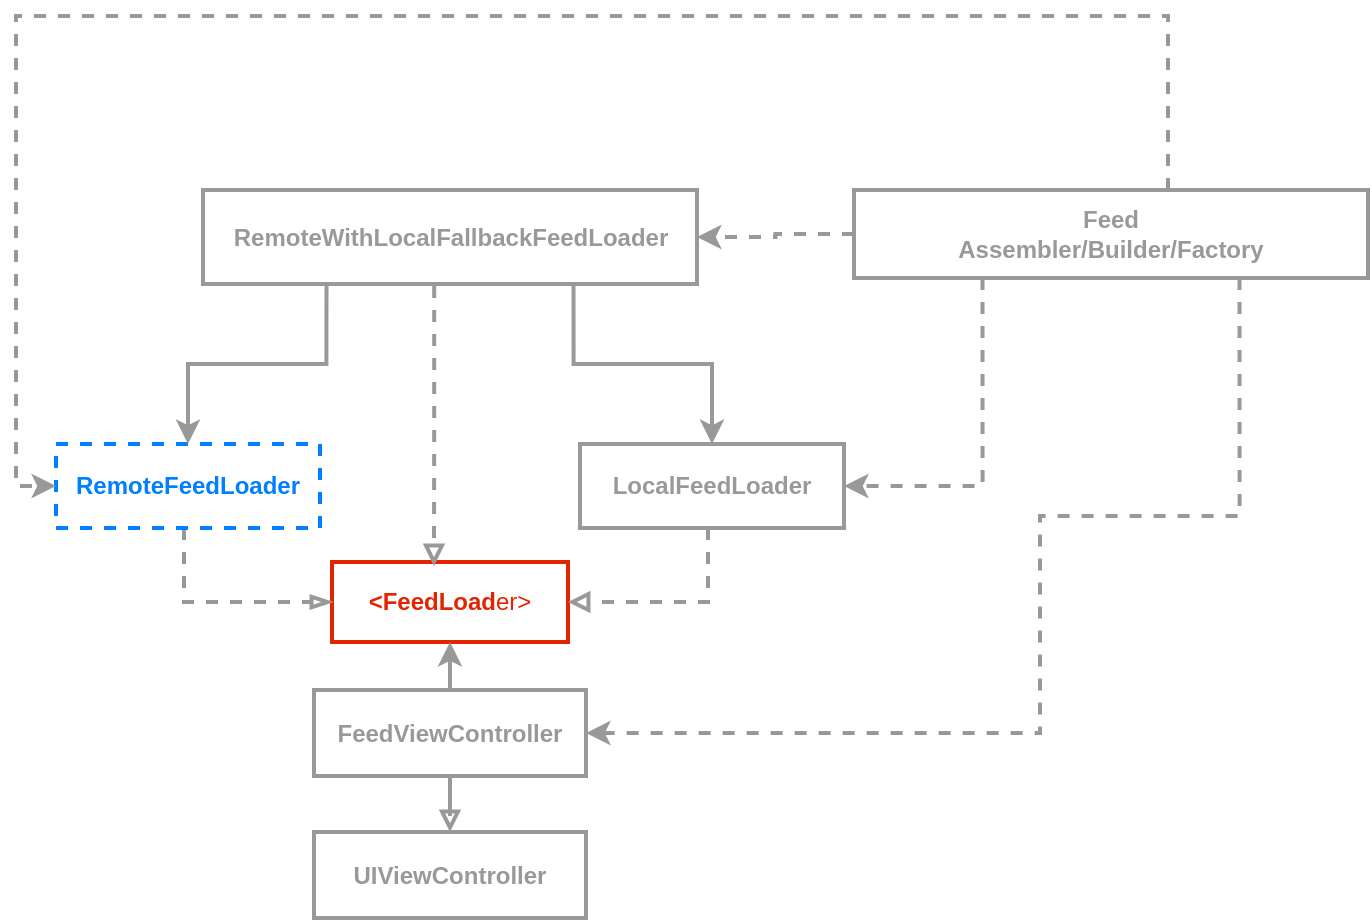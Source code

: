<mxfile version="23.1.0" type="device">
  <diagram name="Page-1" id="7heNfh-n6XUGnJRbqs5s">
    <mxGraphModel dx="954" dy="949" grid="0" gridSize="10" guides="1" tooltips="1" connect="1" arrows="1" fold="1" page="0" pageScale="1" pageWidth="850" pageHeight="1100" math="0" shadow="0">
      <root>
        <mxCell id="0" />
        <mxCell id="1" parent="0" />
        <mxCell id="2kNwDgftqjXncJPqi-f9-1" value="&lt;font color=&quot;#e32400&quot;&gt;&lt;span style=&quot;caret-color: rgb(227, 36, 0);&quot;&gt;&lt;b&gt;&amp;lt;FeedLoad&lt;/b&gt;er&amp;gt;&lt;/span&gt;&lt;/font&gt;" style="rounded=0;whiteSpace=wrap;html=1;strokeWidth=2;strokeColor=#e32400;" vertex="1" parent="1">
          <mxGeometry x="373" y="233" width="118" height="40" as="geometry" />
        </mxCell>
        <mxCell id="2kNwDgftqjXncJPqi-f9-5" value="" style="edgeStyle=orthogonalEdgeStyle;rounded=0;orthogonalLoop=1;jettySize=auto;html=1;strokeWidth=2;strokeColor=#999999;endArrow=block;endFill=0;" edge="1" parent="1" source="2kNwDgftqjXncJPqi-f9-2" target="2kNwDgftqjXncJPqi-f9-3">
          <mxGeometry relative="1" as="geometry" />
        </mxCell>
        <mxCell id="2kNwDgftqjXncJPqi-f9-6" value="" style="edgeStyle=orthogonalEdgeStyle;rounded=0;orthogonalLoop=1;jettySize=auto;html=1;strokeWidth=2;strokeColor=#999999;" edge="1" parent="1" source="2kNwDgftqjXncJPqi-f9-2" target="2kNwDgftqjXncJPqi-f9-1">
          <mxGeometry relative="1" as="geometry" />
        </mxCell>
        <mxCell id="2kNwDgftqjXncJPqi-f9-2" value="&lt;font color=&quot;#999999&quot;&gt;&lt;span style=&quot;caret-color: rgb(153, 153, 153);&quot;&gt;&lt;b&gt;FeedViewController&lt;/b&gt;&lt;/span&gt;&lt;/font&gt;" style="rounded=0;whiteSpace=wrap;html=1;strokeColor=#999999;strokeWidth=2;" vertex="1" parent="1">
          <mxGeometry x="364" y="297" width="136" height="43" as="geometry" />
        </mxCell>
        <mxCell id="2kNwDgftqjXncJPqi-f9-3" value="&lt;font color=&quot;#999999&quot;&gt;&lt;span style=&quot;caret-color: rgb(153, 153, 153);&quot;&gt;&lt;b&gt;UIViewController&lt;/b&gt;&lt;/span&gt;&lt;/font&gt;" style="rounded=0;whiteSpace=wrap;html=1;strokeColor=#999999;strokeWidth=2;" vertex="1" parent="1">
          <mxGeometry x="364" y="368" width="136" height="43" as="geometry" />
        </mxCell>
        <mxCell id="2kNwDgftqjXncJPqi-f9-10" style="edgeStyle=orthogonalEdgeStyle;rounded=0;orthogonalLoop=1;jettySize=auto;html=1;entryX=0;entryY=0.5;entryDx=0;entryDy=0;strokeWidth=2;strokeColor=#999999;dashed=1;endArrow=blockThin;endFill=0;" edge="1" parent="1" source="2kNwDgftqjXncJPqi-f9-7" target="2kNwDgftqjXncJPqi-f9-1">
          <mxGeometry relative="1" as="geometry">
            <Array as="points">
              <mxPoint x="299" y="253" />
            </Array>
          </mxGeometry>
        </mxCell>
        <mxCell id="2kNwDgftqjXncJPqi-f9-7" value="&lt;b&gt;&lt;font color=&quot;#007fff&quot;&gt;RemoteFeedLoader&lt;/font&gt;&lt;/b&gt;" style="rounded=0;whiteSpace=wrap;html=1;strokeWidth=2;strokeColor=#007FFF;dashed=1;" vertex="1" parent="1">
          <mxGeometry x="235" y="174" width="132" height="42" as="geometry" />
        </mxCell>
        <mxCell id="2kNwDgftqjXncJPqi-f9-9" style="edgeStyle=orthogonalEdgeStyle;rounded=0;orthogonalLoop=1;jettySize=auto;html=1;entryX=1;entryY=0.5;entryDx=0;entryDy=0;strokeWidth=2;strokeColor=#999999;dashed=1;endArrow=block;endFill=0;" edge="1" parent="1" source="2kNwDgftqjXncJPqi-f9-8" target="2kNwDgftqjXncJPqi-f9-1">
          <mxGeometry relative="1" as="geometry">
            <Array as="points">
              <mxPoint x="561" y="253" />
            </Array>
          </mxGeometry>
        </mxCell>
        <mxCell id="2kNwDgftqjXncJPqi-f9-8" value="&lt;font color=&quot;#999999&quot;&gt;&lt;b&gt;LocalFeedLoader&lt;/b&gt;&lt;/font&gt;" style="rounded=0;whiteSpace=wrap;html=1;strokeWidth=2;strokeColor=#999999;" vertex="1" parent="1">
          <mxGeometry x="497" y="174" width="132" height="42" as="geometry" />
        </mxCell>
        <mxCell id="2kNwDgftqjXncJPqi-f9-13" style="edgeStyle=orthogonalEdgeStyle;rounded=0;orthogonalLoop=1;jettySize=auto;html=1;exitX=0.25;exitY=1;exitDx=0;exitDy=0;entryX=0.5;entryY=0;entryDx=0;entryDy=0;strokeWidth=2;strokeColor=#999999;" edge="1" parent="1" source="2kNwDgftqjXncJPqi-f9-11" target="2kNwDgftqjXncJPqi-f9-7">
          <mxGeometry relative="1" as="geometry" />
        </mxCell>
        <mxCell id="2kNwDgftqjXncJPqi-f9-14" style="edgeStyle=orthogonalEdgeStyle;rounded=0;orthogonalLoop=1;jettySize=auto;html=1;exitX=0.75;exitY=1;exitDx=0;exitDy=0;strokeColor=#999999;strokeWidth=2;" edge="1" parent="1" source="2kNwDgftqjXncJPqi-f9-11" target="2kNwDgftqjXncJPqi-f9-8">
          <mxGeometry relative="1" as="geometry" />
        </mxCell>
        <mxCell id="2kNwDgftqjXncJPqi-f9-11" value="&lt;font color=&quot;#999999&quot;&gt;&lt;b&gt;RemoteWithLocalFallbackFeedLoader&lt;/b&gt;&lt;/font&gt;" style="rounded=0;whiteSpace=wrap;html=1;strokeColor=#999999;strokeWidth=2;" vertex="1" parent="1">
          <mxGeometry x="308.5" y="47" width="247" height="47" as="geometry" />
        </mxCell>
        <mxCell id="2kNwDgftqjXncJPqi-f9-12" style="edgeStyle=orthogonalEdgeStyle;rounded=0;orthogonalLoop=1;jettySize=auto;html=1;strokeWidth=2;strokeColor=#999999;dashed=1;endArrow=block;endFill=0;exitX=0.468;exitY=1.021;exitDx=0;exitDy=0;exitPerimeter=0;entryX=0.432;entryY=0.05;entryDx=0;entryDy=0;entryPerimeter=0;" edge="1" parent="1" source="2kNwDgftqjXncJPqi-f9-11" target="2kNwDgftqjXncJPqi-f9-1">
          <mxGeometry relative="1" as="geometry">
            <mxPoint x="443" y="116" as="sourcePoint" />
            <mxPoint x="424" y="230" as="targetPoint" />
            <Array as="points" />
          </mxGeometry>
        </mxCell>
        <mxCell id="2kNwDgftqjXncJPqi-f9-16" style="edgeStyle=orthogonalEdgeStyle;rounded=0;orthogonalLoop=1;jettySize=auto;html=1;entryX=0;entryY=0.5;entryDx=0;entryDy=0;fontColor=#999999;strokeWidth=2;strokeColor=#999999;dashed=1;" edge="1" parent="1" source="2kNwDgftqjXncJPqi-f9-15" target="2kNwDgftqjXncJPqi-f9-7">
          <mxGeometry relative="1" as="geometry">
            <Array as="points">
              <mxPoint x="791" y="-40" />
              <mxPoint x="215" y="-40" />
              <mxPoint x="215" y="195" />
            </Array>
          </mxGeometry>
        </mxCell>
        <mxCell id="2kNwDgftqjXncJPqi-f9-17" value="" style="edgeStyle=orthogonalEdgeStyle;rounded=0;orthogonalLoop=1;jettySize=auto;html=1;strokeWidth=2;strokeColor=#999999;dashed=1;" edge="1" parent="1" source="2kNwDgftqjXncJPqi-f9-15" target="2kNwDgftqjXncJPqi-f9-11">
          <mxGeometry relative="1" as="geometry" />
        </mxCell>
        <mxCell id="2kNwDgftqjXncJPqi-f9-18" style="edgeStyle=orthogonalEdgeStyle;rounded=0;orthogonalLoop=1;jettySize=auto;html=1;exitX=0.25;exitY=1;exitDx=0;exitDy=0;entryX=1;entryY=0.5;entryDx=0;entryDy=0;strokeWidth=2;strokeColor=#999999;dashed=1;" edge="1" parent="1" source="2kNwDgftqjXncJPqi-f9-15" target="2kNwDgftqjXncJPqi-f9-8">
          <mxGeometry relative="1" as="geometry" />
        </mxCell>
        <mxCell id="2kNwDgftqjXncJPqi-f9-19" style="edgeStyle=orthogonalEdgeStyle;rounded=0;orthogonalLoop=1;jettySize=auto;html=1;exitX=0.75;exitY=1;exitDx=0;exitDy=0;entryX=1;entryY=0.5;entryDx=0;entryDy=0;strokeWidth=2;strokeColor=#999999;dashed=1;" edge="1" parent="1" source="2kNwDgftqjXncJPqi-f9-15" target="2kNwDgftqjXncJPqi-f9-2">
          <mxGeometry relative="1" as="geometry">
            <Array as="points">
              <mxPoint x="827" y="210" />
              <mxPoint x="727" y="210" />
              <mxPoint x="727" y="319" />
            </Array>
          </mxGeometry>
        </mxCell>
        <mxCell id="2kNwDgftqjXncJPqi-f9-15" value="&lt;font color=&quot;#999999&quot;&gt;&lt;span style=&quot;caret-color: rgb(153, 153, 153);&quot;&gt;&lt;b&gt;Feed &lt;br&gt;Assembler/Builder/Factory&lt;br&gt;&lt;/b&gt;&lt;/span&gt;&lt;/font&gt;" style="rounded=0;whiteSpace=wrap;html=1;strokeColor=#999999;strokeWidth=2;" vertex="1" parent="1">
          <mxGeometry x="634" y="47" width="257" height="44" as="geometry" />
        </mxCell>
      </root>
    </mxGraphModel>
  </diagram>
</mxfile>
